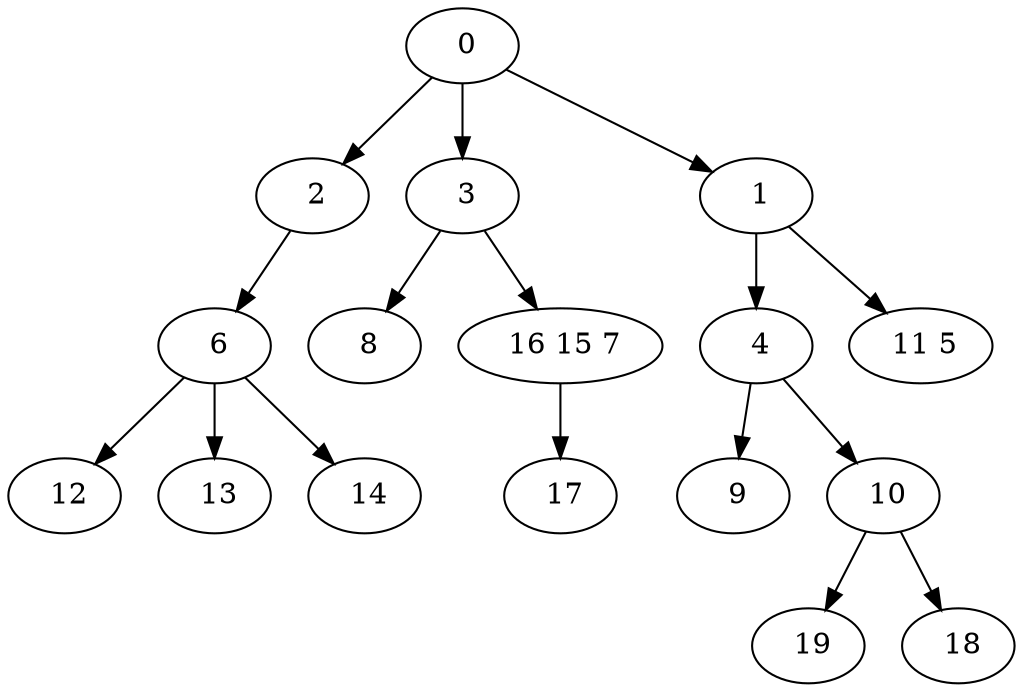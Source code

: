 digraph mytree {
" 0" -> " 2";
" 0" -> " 3";
" 0" -> " 1";
" 2" -> " 6";
" 3" -> " 8";
" 3" -> " 16 15 7";
" 1" -> " 4";
" 1" -> " 11 5";
" 4" -> " 9";
" 4" -> " 10";
" 11 5";
" 6" -> " 12";
" 6" -> " 13";
" 6" -> " 14";
" 8";
" 16 15 7" -> " 17";
" 9";
" 10" -> " 19";
" 10" -> " 18";
" 12";
" 13";
" 14";
" 19";
" 18";
" 17";
}

